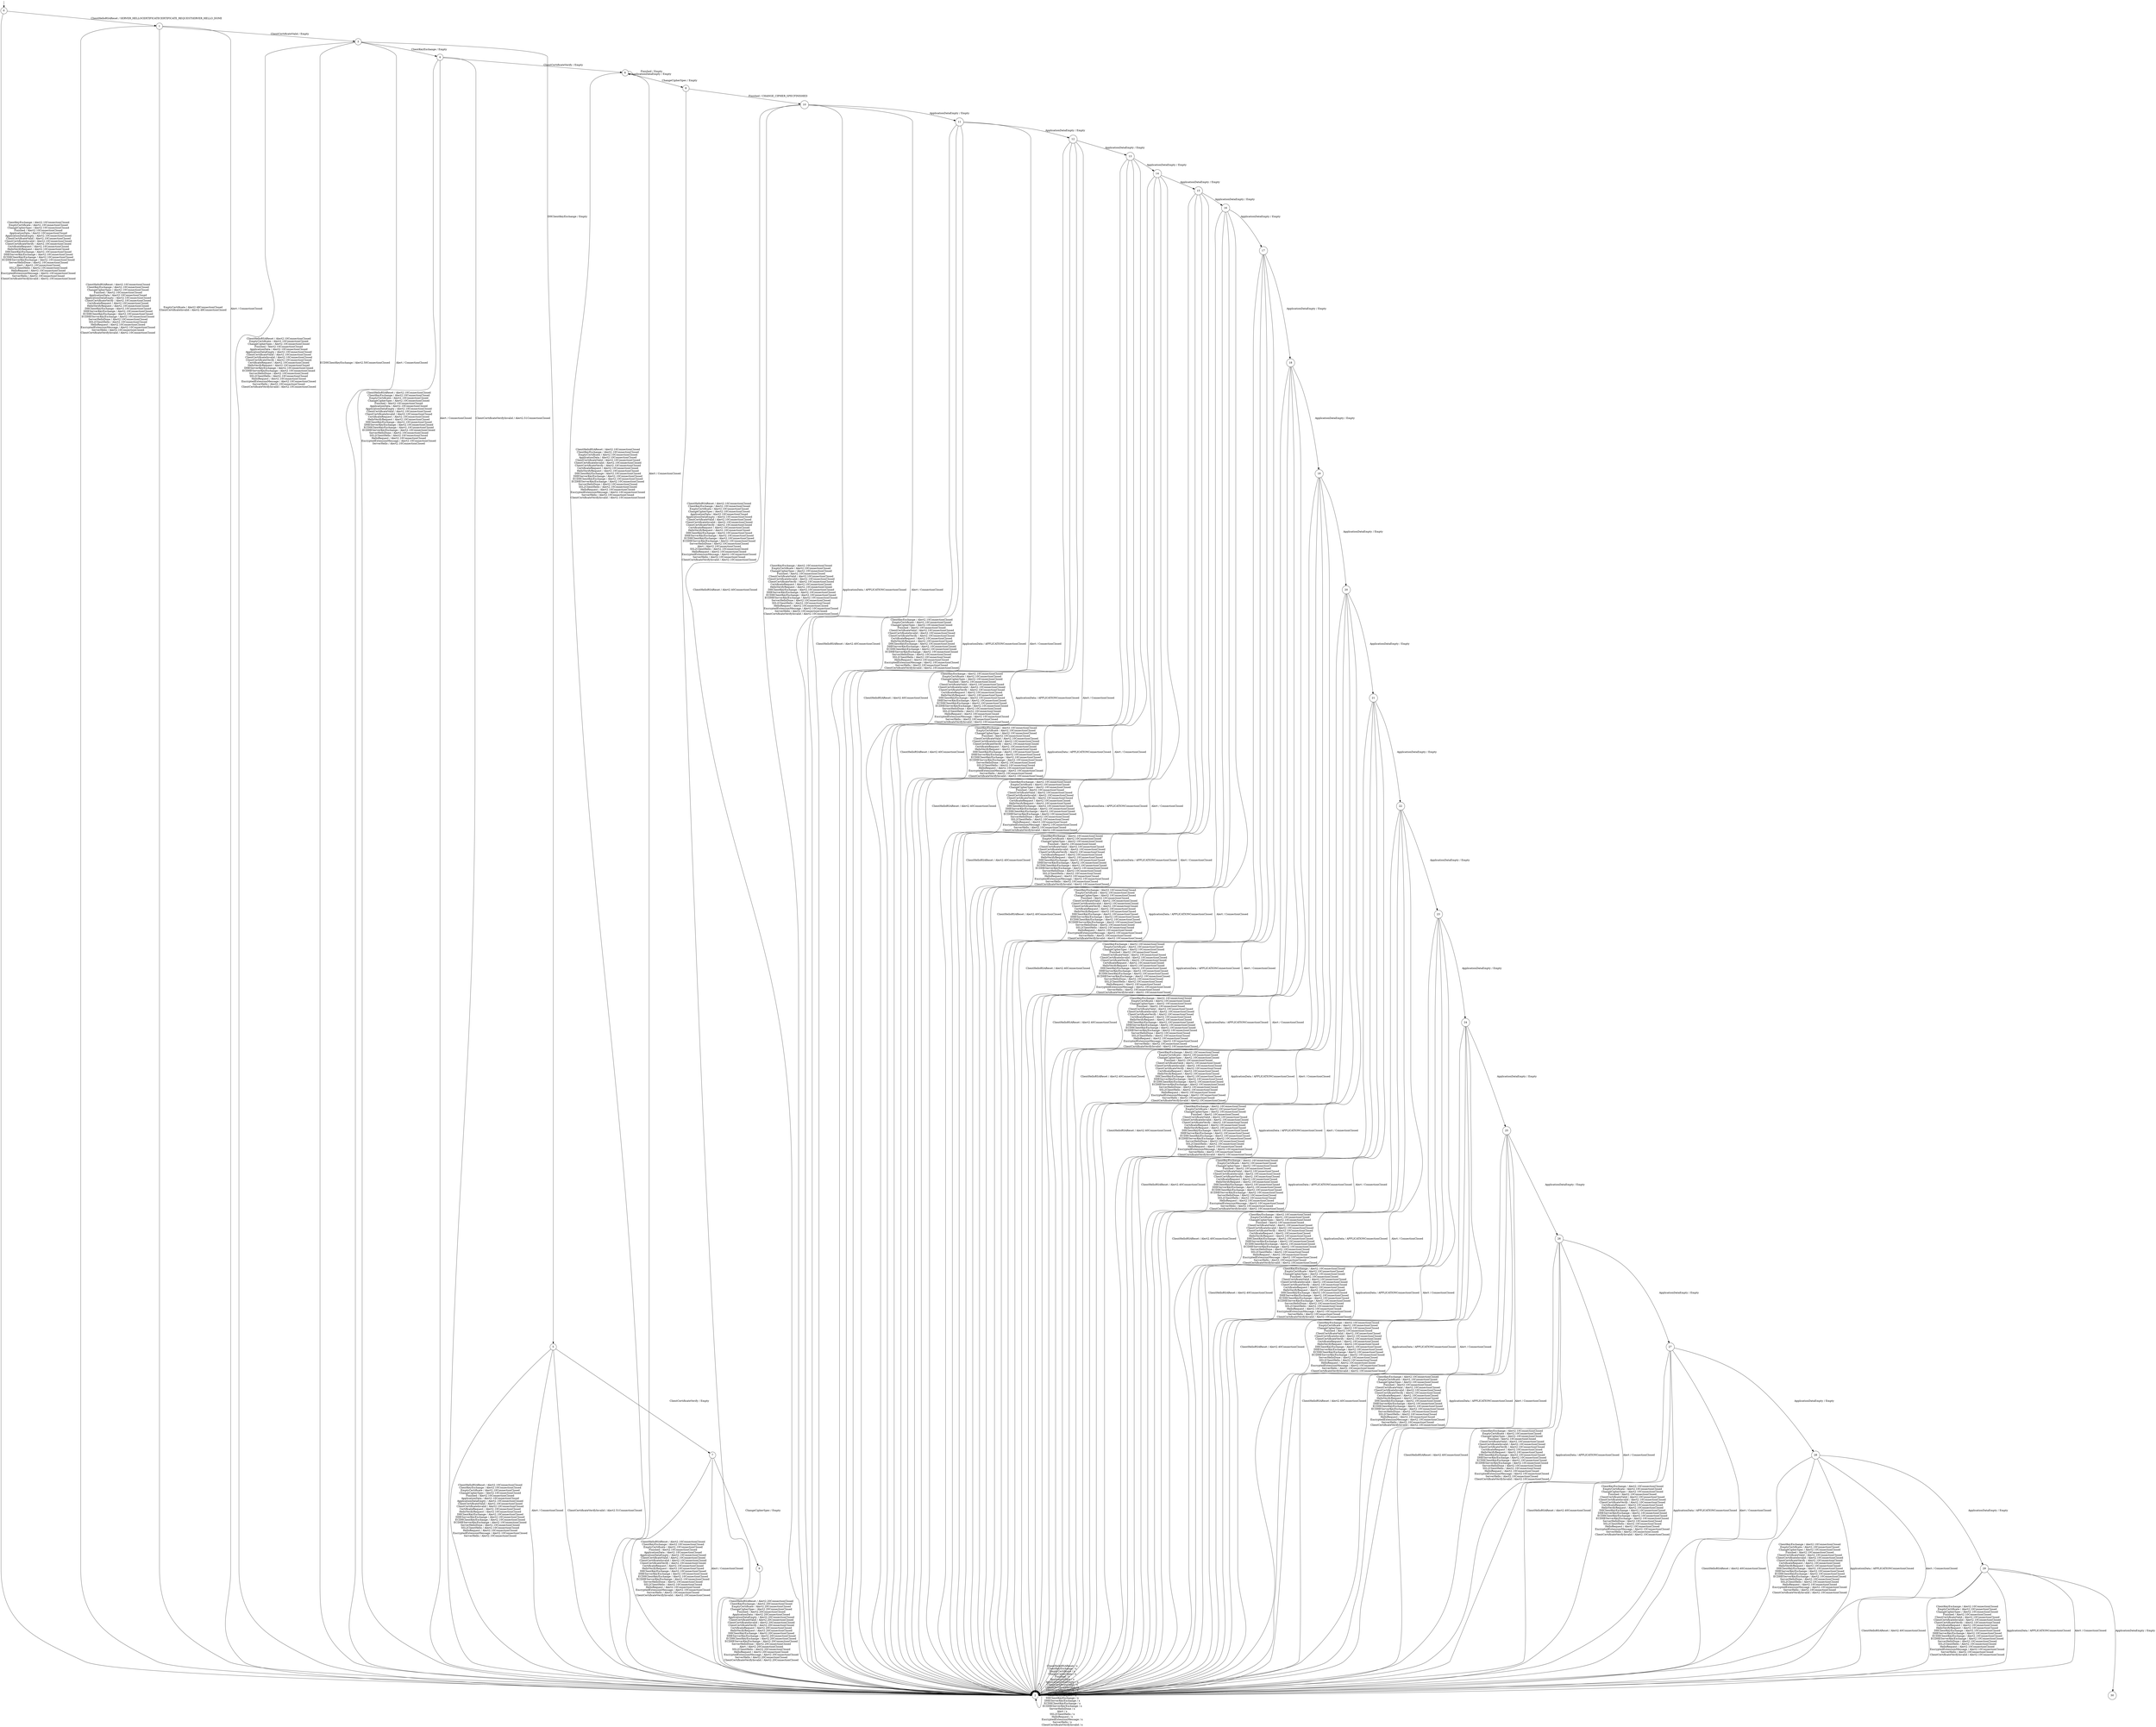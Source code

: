 digraph g {

	s0 [shape="circle" label="0"];
	s1 [shape="circle" label="1"];
	s2 [shape="circle" label="2"];
	s3 [shape="circle" label="3"];
	s4 [shape="circle" label="4"];
	s5 [shape="circle" label="5"];
	s6 [shape="circle" label="6"];
	s7 [shape="circle" label="7"];
	s8 [shape="circle" label="8"];
	s9 [shape="circle" label="9"];
	s10 [shape="circle" label="10"];
	s11 [shape="circle" label="11"];
	s12 [shape="circle" label="12"];
	s13 [shape="circle" label="13"];
	s14 [shape="circle" label="14"];
	s15 [shape="circle" label="15"];
	s16 [shape="circle" label="16"];
	s17 [shape="circle" label="17"];
	s18 [shape="circle" label="18"];
	s19 [shape="circle" label="19"];
	s20 [shape="circle" label="20"];
	s21 [shape="circle" label="21"];
	s22 [shape="circle" label="22"];
	s23 [shape="circle" label="23"];
	s24 [shape="circle" label="24"];
	s25 [shape="circle" label="25"];
	s26 [shape="circle" label="26"];
	s27 [shape="circle" label="27"];
	s28 [shape="circle" label="28"];
	s29 [shape="circle" label="29"];
	s30 [shape="circle" label="30"];

__start0 [label="" shape="none" width="0" height="0"];
__start0 -> s0;

	s0 -> s1 [label="ClientHelloRSAReset / SERVER_HELLOCERTIFICATECERTIFICATE_REQUESTSERVER_HELLO_DONE\n"];
	s0 -> s2 [label="ClientKeyExchange / Alert2.10ConnectionClosed\nEmptyCertificate / Alert2.10ConnectionClosed\nChangeCipherSpec / Alert2.10ConnectionClosed\nFinished / Alert2.10ConnectionClosed\nApplicationData / Alert2.10ConnectionClosed\nApplicationDataEmpty / Alert2.10ConnectionClosed\nClientCertificateValid / Alert2.10ConnectionClosed\nClientCertificateInvalid / Alert2.10ConnectionClosed\nClientCertificateVerify / Alert2.10ConnectionClosed\nCertificateRequest / Alert2.10ConnectionClosed\nHelloVerifyRequest / Alert2.10ConnectionClosed\nDHClientKeyExchange / Alert2.10ConnectionClosed\nDHEServerKeyExchange / Alert2.10ConnectionClosed\nECDHClientKeyExchange / Alert2.10ConnectionClosed\nECDHEServerKeyExchange / Alert2.10ConnectionClosed\nServerHelloDone / Alert2.10ConnectionClosed\nAlert / Alert2.10ConnectionClosed\nSSL2ClientHello / Alert2.10ConnectionClosed\nHelloRequest / Alert2.10ConnectionClosed\nEncryptedExtensionMessage / Alert2.10ConnectionClosed\nServerHello / Alert2.10ConnectionClosed\nClientCertificateVerifyInvalid / Alert2.10ConnectionClosed\n"];
	s1 -> s2 [label="ClientHelloRSAReset / Alert2.10ConnectionClosed\nClientKeyExchange / Alert2.10ConnectionClosed\nChangeCipherSpec / Alert2.10ConnectionClosed\nFinished / Alert2.10ConnectionClosed\nApplicationData / Alert2.10ConnectionClosed\nApplicationDataEmpty / Alert2.10ConnectionClosed\nClientCertificateVerify / Alert2.10ConnectionClosed\nCertificateRequest / Alert2.10ConnectionClosed\nHelloVerifyRequest / Alert2.10ConnectionClosed\nDHClientKeyExchange / Alert2.10ConnectionClosed\nDHEServerKeyExchange / Alert2.10ConnectionClosed\nECDHClientKeyExchange / Alert2.10ConnectionClosed\nECDHEServerKeyExchange / Alert2.10ConnectionClosed\nServerHelloDone / Alert2.10ConnectionClosed\nSSL2ClientHello / Alert2.10ConnectionClosed\nHelloRequest / Alert2.10ConnectionClosed\nEncryptedExtensionMessage / Alert2.10ConnectionClosed\nServerHello / Alert2.10ConnectionClosed\nClientCertificateVerifyInvalid / Alert2.10ConnectionClosed\n"];
	s1 -> s2 [label="EmptyCertificate / Alert2.48ConnectionClosed\nClientCertificateInvalid / Alert2.48ConnectionClosed\n"];
	s1 -> s3 [label="ClientCertificateValid / Empty\n"];
	s1 -> s2 [label="Alert / ConnectionClosed\n"];
	s2 -> s2 [label="ClientHelloRSAReset / x\nClientKeyExchange / x\nEmptyCertificate / x\nChangeCipherSpec / x\nFinished / x\nApplicationData / x\nApplicationDataEmpty / x\nClientCertificateValid / x\nClientCertificateInvalid / x\nClientCertificateVerify / x\nCertificateRequest / x\nHelloVerifyRequest / x\nDHClientKeyExchange / x\nDHEServerKeyExchange / x\nECDHClientKeyExchange / x\nECDHEServerKeyExchange / x\nServerHelloDone / x\nAlert / x\nSSL2ClientHello / x\nHelloRequest / x\nEncryptedExtensionMessage / x\nServerHello / x\nClientCertificateVerifyInvalid / x\n"];
	s3 -> s2 [label="ClientHelloRSAReset / Alert2.10ConnectionClosed\nEmptyCertificate / Alert2.10ConnectionClosed\nChangeCipherSpec / Alert2.10ConnectionClosed\nFinished / Alert2.10ConnectionClosed\nApplicationData / Alert2.10ConnectionClosed\nApplicationDataEmpty / Alert2.10ConnectionClosed\nClientCertificateValid / Alert2.10ConnectionClosed\nClientCertificateInvalid / Alert2.10ConnectionClosed\nClientCertificateVerify / Alert2.10ConnectionClosed\nCertificateRequest / Alert2.10ConnectionClosed\nHelloVerifyRequest / Alert2.10ConnectionClosed\nDHEServerKeyExchange / Alert2.10ConnectionClosed\nECDHEServerKeyExchange / Alert2.10ConnectionClosed\nServerHelloDone / Alert2.10ConnectionClosed\nSSL2ClientHello / Alert2.10ConnectionClosed\nHelloRequest / Alert2.10ConnectionClosed\nEncryptedExtensionMessage / Alert2.10ConnectionClosed\nServerHello / Alert2.10ConnectionClosed\nClientCertificateVerifyInvalid / Alert2.10ConnectionClosed\n"];
	s3 -> s4 [label="ClientKeyExchange / Empty\n"];
	s3 -> s5 [label="DHClientKeyExchange / Empty\n"];
	s3 -> s2 [label="ECDHClientKeyExchange / Alert2.50ConnectionClosed\n"];
	s3 -> s2 [label="Alert / ConnectionClosed\n"];
	s4 -> s2 [label="ClientHelloRSAReset / Alert2.10ConnectionClosed\nClientKeyExchange / Alert2.10ConnectionClosed\nEmptyCertificate / Alert2.10ConnectionClosed\nChangeCipherSpec / Alert2.10ConnectionClosed\nFinished / Alert2.10ConnectionClosed\nApplicationData / Alert2.10ConnectionClosed\nApplicationDataEmpty / Alert2.10ConnectionClosed\nClientCertificateValid / Alert2.10ConnectionClosed\nClientCertificateInvalid / Alert2.10ConnectionClosed\nCertificateRequest / Alert2.10ConnectionClosed\nHelloVerifyRequest / Alert2.10ConnectionClosed\nDHClientKeyExchange / Alert2.10ConnectionClosed\nDHEServerKeyExchange / Alert2.10ConnectionClosed\nECDHClientKeyExchange / Alert2.10ConnectionClosed\nECDHEServerKeyExchange / Alert2.10ConnectionClosed\nServerHelloDone / Alert2.10ConnectionClosed\nSSL2ClientHello / Alert2.10ConnectionClosed\nHelloRequest / Alert2.10ConnectionClosed\nEncryptedExtensionMessage / Alert2.10ConnectionClosed\nServerHello / Alert2.10ConnectionClosed\n"];
	s4 -> s6 [label="ClientCertificateVerify / Empty\n"];
	s4 -> s2 [label="Alert / ConnectionClosed\n"];
	s4 -> s2 [label="ClientCertificateVerifyInvalid / Alert2.51ConnectionClosed\n"];
	s5 -> s2 [label="ClientHelloRSAReset / Alert2.10ConnectionClosed\nClientKeyExchange / Alert2.10ConnectionClosed\nEmptyCertificate / Alert2.10ConnectionClosed\nChangeCipherSpec / Alert2.10ConnectionClosed\nFinished / Alert2.10ConnectionClosed\nApplicationData / Alert2.10ConnectionClosed\nApplicationDataEmpty / Alert2.10ConnectionClosed\nClientCertificateValid / Alert2.10ConnectionClosed\nClientCertificateInvalid / Alert2.10ConnectionClosed\nCertificateRequest / Alert2.10ConnectionClosed\nHelloVerifyRequest / Alert2.10ConnectionClosed\nDHClientKeyExchange / Alert2.10ConnectionClosed\nDHEServerKeyExchange / Alert2.10ConnectionClosed\nECDHClientKeyExchange / Alert2.10ConnectionClosed\nECDHEServerKeyExchange / Alert2.10ConnectionClosed\nServerHelloDone / Alert2.10ConnectionClosed\nSSL2ClientHello / Alert2.10ConnectionClosed\nHelloRequest / Alert2.10ConnectionClosed\nEncryptedExtensionMessage / Alert2.10ConnectionClosed\nServerHello / Alert2.10ConnectionClosed\n"];
	s5 -> s7 [label="ClientCertificateVerify / Empty\n"];
	s5 -> s2 [label="Alert / ConnectionClosed\n"];
	s5 -> s2 [label="ClientCertificateVerifyInvalid / Alert2.51ConnectionClosed\n"];
	s6 -> s2 [label="ClientHelloRSAReset / Alert2.10ConnectionClosed\nClientKeyExchange / Alert2.10ConnectionClosed\nEmptyCertificate / Alert2.10ConnectionClosed\nApplicationData / Alert2.10ConnectionClosed\nClientCertificateValid / Alert2.10ConnectionClosed\nClientCertificateInvalid / Alert2.10ConnectionClosed\nClientCertificateVerify / Alert2.10ConnectionClosed\nCertificateRequest / Alert2.10ConnectionClosed\nHelloVerifyRequest / Alert2.10ConnectionClosed\nDHClientKeyExchange / Alert2.10ConnectionClosed\nDHEServerKeyExchange / Alert2.10ConnectionClosed\nECDHClientKeyExchange / Alert2.10ConnectionClosed\nECDHEServerKeyExchange / Alert2.10ConnectionClosed\nServerHelloDone / Alert2.10ConnectionClosed\nSSL2ClientHello / Alert2.10ConnectionClosed\nHelloRequest / Alert2.10ConnectionClosed\nEncryptedExtensionMessage / Alert2.10ConnectionClosed\nServerHello / Alert2.10ConnectionClosed\nClientCertificateVerifyInvalid / Alert2.10ConnectionClosed\n"];
	s6 -> s8 [label="ChangeCipherSpec / Empty\n"];
	s6 -> s6 [label="Finished / Empty\nApplicationDataEmpty / Empty\n"];
	s6 -> s2 [label="Alert / ConnectionClosed\n"];
	s7 -> s2 [label="ClientHelloRSAReset / Alert2.10ConnectionClosed\nClientKeyExchange / Alert2.10ConnectionClosed\nEmptyCertificate / Alert2.10ConnectionClosed\nFinished / Alert2.10ConnectionClosed\nApplicationData / Alert2.10ConnectionClosed\nApplicationDataEmpty / Alert2.10ConnectionClosed\nClientCertificateValid / Alert2.10ConnectionClosed\nClientCertificateInvalid / Alert2.10ConnectionClosed\nClientCertificateVerify / Alert2.10ConnectionClosed\nCertificateRequest / Alert2.10ConnectionClosed\nHelloVerifyRequest / Alert2.10ConnectionClosed\nDHClientKeyExchange / Alert2.10ConnectionClosed\nDHEServerKeyExchange / Alert2.10ConnectionClosed\nECDHClientKeyExchange / Alert2.10ConnectionClosed\nECDHEServerKeyExchange / Alert2.10ConnectionClosed\nServerHelloDone / Alert2.10ConnectionClosed\nSSL2ClientHello / Alert2.10ConnectionClosed\nHelloRequest / Alert2.10ConnectionClosed\nEncryptedExtensionMessage / Alert2.10ConnectionClosed\nServerHello / Alert2.10ConnectionClosed\nClientCertificateVerifyInvalid / Alert2.10ConnectionClosed\n"];
	s7 -> s9 [label="ChangeCipherSpec / Empty\n"];
	s7 -> s2 [label="Alert / ConnectionClosed\n"];
	s8 -> s2 [label="ClientHelloRSAReset / Alert2.10ConnectionClosed\nClientKeyExchange / Alert2.10ConnectionClosed\nEmptyCertificate / Alert2.10ConnectionClosed\nChangeCipherSpec / Alert2.10ConnectionClosed\nApplicationData / Alert2.10ConnectionClosed\nApplicationDataEmpty / Alert2.10ConnectionClosed\nClientCertificateValid / Alert2.10ConnectionClosed\nClientCertificateInvalid / Alert2.10ConnectionClosed\nClientCertificateVerify / Alert2.10ConnectionClosed\nCertificateRequest / Alert2.10ConnectionClosed\nHelloVerifyRequest / Alert2.10ConnectionClosed\nDHClientKeyExchange / Alert2.10ConnectionClosed\nDHEServerKeyExchange / Alert2.10ConnectionClosed\nECDHClientKeyExchange / Alert2.10ConnectionClosed\nECDHEServerKeyExchange / Alert2.10ConnectionClosed\nServerHelloDone / Alert2.10ConnectionClosed\nAlert / Alert2.10ConnectionClosed\nSSL2ClientHello / Alert2.10ConnectionClosed\nHelloRequest / Alert2.10ConnectionClosed\nEncryptedExtensionMessage / Alert2.10ConnectionClosed\nServerHello / Alert2.10ConnectionClosed\nClientCertificateVerifyInvalid / Alert2.10ConnectionClosed\n"];
	s8 -> s10 [label="Finished / CHANGE_CIPHER_SPECFINISHED\n"];
	s9 -> s2 [label="ClientHelloRSAReset / Alert2.20ConnectionClosed\nClientKeyExchange / Alert2.20ConnectionClosed\nEmptyCertificate / Alert2.20ConnectionClosed\nChangeCipherSpec / Alert2.20ConnectionClosed\nFinished / Alert2.20ConnectionClosed\nApplicationData / Alert2.20ConnectionClosed\nApplicationDataEmpty / Alert2.20ConnectionClosed\nClientCertificateValid / Alert2.20ConnectionClosed\nClientCertificateInvalid / Alert2.20ConnectionClosed\nClientCertificateVerify / Alert2.20ConnectionClosed\nCertificateRequest / Alert2.20ConnectionClosed\nHelloVerifyRequest / Alert2.20ConnectionClosed\nDHClientKeyExchange / Alert2.20ConnectionClosed\nDHEServerKeyExchange / Alert2.20ConnectionClosed\nECDHClientKeyExchange / Alert2.20ConnectionClosed\nECDHEServerKeyExchange / Alert2.20ConnectionClosed\nServerHelloDone / Alert2.20ConnectionClosed\nAlert / Alert2.20ConnectionClosed\nSSL2ClientHello / Alert2.20ConnectionClosed\nHelloRequest / Alert2.20ConnectionClosed\nEncryptedExtensionMessage / Alert2.20ConnectionClosed\nServerHello / Alert2.20ConnectionClosed\nClientCertificateVerifyInvalid / Alert2.20ConnectionClosed\n"];
	s10 -> s2 [label="ClientHelloRSAReset / Alert2.40ConnectionClosed\n"];
	s10 -> s2 [label="ClientKeyExchange / Alert2.10ConnectionClosed\nEmptyCertificate / Alert2.10ConnectionClosed\nChangeCipherSpec / Alert2.10ConnectionClosed\nFinished / Alert2.10ConnectionClosed\nClientCertificateValid / Alert2.10ConnectionClosed\nClientCertificateInvalid / Alert2.10ConnectionClosed\nClientCertificateVerify / Alert2.10ConnectionClosed\nCertificateRequest / Alert2.10ConnectionClosed\nHelloVerifyRequest / Alert2.10ConnectionClosed\nDHClientKeyExchange / Alert2.10ConnectionClosed\nDHEServerKeyExchange / Alert2.10ConnectionClosed\nECDHClientKeyExchange / Alert2.10ConnectionClosed\nECDHEServerKeyExchange / Alert2.10ConnectionClosed\nServerHelloDone / Alert2.10ConnectionClosed\nSSL2ClientHello / Alert2.10ConnectionClosed\nHelloRequest / Alert2.10ConnectionClosed\nEncryptedExtensionMessage / Alert2.10ConnectionClosed\nServerHello / Alert2.10ConnectionClosed\nClientCertificateVerifyInvalid / Alert2.10ConnectionClosed\n"];
	s10 -> s2 [label="ApplicationData / APPLICATIONConnectionClosed\n"];
	s10 -> s11 [label="ApplicationDataEmpty / Empty\n"];
	s10 -> s2 [label="Alert / ConnectionClosed\n"];
	s11 -> s2 [label="ClientHelloRSAReset / Alert2.40ConnectionClosed\n"];
	s11 -> s2 [label="ClientKeyExchange / Alert2.10ConnectionClosed\nEmptyCertificate / Alert2.10ConnectionClosed\nChangeCipherSpec / Alert2.10ConnectionClosed\nFinished / Alert2.10ConnectionClosed\nClientCertificateValid / Alert2.10ConnectionClosed\nClientCertificateInvalid / Alert2.10ConnectionClosed\nClientCertificateVerify / Alert2.10ConnectionClosed\nCertificateRequest / Alert2.10ConnectionClosed\nHelloVerifyRequest / Alert2.10ConnectionClosed\nDHClientKeyExchange / Alert2.10ConnectionClosed\nDHEServerKeyExchange / Alert2.10ConnectionClosed\nECDHClientKeyExchange / Alert2.10ConnectionClosed\nECDHEServerKeyExchange / Alert2.10ConnectionClosed\nServerHelloDone / Alert2.10ConnectionClosed\nSSL2ClientHello / Alert2.10ConnectionClosed\nHelloRequest / Alert2.10ConnectionClosed\nEncryptedExtensionMessage / Alert2.10ConnectionClosed\nServerHello / Alert2.10ConnectionClosed\nClientCertificateVerifyInvalid / Alert2.10ConnectionClosed\n"];
	s11 -> s2 [label="ApplicationData / APPLICATIONConnectionClosed\n"];
	s11 -> s12 [label="ApplicationDataEmpty / Empty\n"];
	s11 -> s2 [label="Alert / ConnectionClosed\n"];
	s12 -> s2 [label="ClientHelloRSAReset / Alert2.40ConnectionClosed\n"];
	s12 -> s2 [label="ClientKeyExchange / Alert2.10ConnectionClosed\nEmptyCertificate / Alert2.10ConnectionClosed\nChangeCipherSpec / Alert2.10ConnectionClosed\nFinished / Alert2.10ConnectionClosed\nClientCertificateValid / Alert2.10ConnectionClosed\nClientCertificateInvalid / Alert2.10ConnectionClosed\nClientCertificateVerify / Alert2.10ConnectionClosed\nCertificateRequest / Alert2.10ConnectionClosed\nHelloVerifyRequest / Alert2.10ConnectionClosed\nDHClientKeyExchange / Alert2.10ConnectionClosed\nDHEServerKeyExchange / Alert2.10ConnectionClosed\nECDHClientKeyExchange / Alert2.10ConnectionClosed\nECDHEServerKeyExchange / Alert2.10ConnectionClosed\nServerHelloDone / Alert2.10ConnectionClosed\nSSL2ClientHello / Alert2.10ConnectionClosed\nHelloRequest / Alert2.10ConnectionClosed\nEncryptedExtensionMessage / Alert2.10ConnectionClosed\nServerHello / Alert2.10ConnectionClosed\nClientCertificateVerifyInvalid / Alert2.10ConnectionClosed\n"];
	s12 -> s2 [label="ApplicationData / APPLICATIONConnectionClosed\n"];
	s12 -> s13 [label="ApplicationDataEmpty / Empty\n"];
	s12 -> s2 [label="Alert / ConnectionClosed\n"];
	s13 -> s2 [label="ClientHelloRSAReset / Alert2.40ConnectionClosed\n"];
	s13 -> s2 [label="ClientKeyExchange / Alert2.10ConnectionClosed\nEmptyCertificate / Alert2.10ConnectionClosed\nChangeCipherSpec / Alert2.10ConnectionClosed\nFinished / Alert2.10ConnectionClosed\nClientCertificateValid / Alert2.10ConnectionClosed\nClientCertificateInvalid / Alert2.10ConnectionClosed\nClientCertificateVerify / Alert2.10ConnectionClosed\nCertificateRequest / Alert2.10ConnectionClosed\nHelloVerifyRequest / Alert2.10ConnectionClosed\nDHClientKeyExchange / Alert2.10ConnectionClosed\nDHEServerKeyExchange / Alert2.10ConnectionClosed\nECDHClientKeyExchange / Alert2.10ConnectionClosed\nECDHEServerKeyExchange / Alert2.10ConnectionClosed\nServerHelloDone / Alert2.10ConnectionClosed\nSSL2ClientHello / Alert2.10ConnectionClosed\nHelloRequest / Alert2.10ConnectionClosed\nEncryptedExtensionMessage / Alert2.10ConnectionClosed\nServerHello / Alert2.10ConnectionClosed\nClientCertificateVerifyInvalid / Alert2.10ConnectionClosed\n"];
	s13 -> s2 [label="ApplicationData / APPLICATIONConnectionClosed\n"];
	s13 -> s14 [label="ApplicationDataEmpty / Empty\n"];
	s13 -> s2 [label="Alert / ConnectionClosed\n"];
	s14 -> s2 [label="ClientHelloRSAReset / Alert2.40ConnectionClosed\n"];
	s14 -> s2 [label="ClientKeyExchange / Alert2.10ConnectionClosed\nEmptyCertificate / Alert2.10ConnectionClosed\nChangeCipherSpec / Alert2.10ConnectionClosed\nFinished / Alert2.10ConnectionClosed\nClientCertificateValid / Alert2.10ConnectionClosed\nClientCertificateInvalid / Alert2.10ConnectionClosed\nClientCertificateVerify / Alert2.10ConnectionClosed\nCertificateRequest / Alert2.10ConnectionClosed\nHelloVerifyRequest / Alert2.10ConnectionClosed\nDHClientKeyExchange / Alert2.10ConnectionClosed\nDHEServerKeyExchange / Alert2.10ConnectionClosed\nECDHClientKeyExchange / Alert2.10ConnectionClosed\nECDHEServerKeyExchange / Alert2.10ConnectionClosed\nServerHelloDone / Alert2.10ConnectionClosed\nSSL2ClientHello / Alert2.10ConnectionClosed\nHelloRequest / Alert2.10ConnectionClosed\nEncryptedExtensionMessage / Alert2.10ConnectionClosed\nServerHello / Alert2.10ConnectionClosed\nClientCertificateVerifyInvalid / Alert2.10ConnectionClosed\n"];
	s14 -> s2 [label="ApplicationData / APPLICATIONConnectionClosed\n"];
	s14 -> s15 [label="ApplicationDataEmpty / Empty\n"];
	s14 -> s2 [label="Alert / ConnectionClosed\n"];
	s15 -> s2 [label="ClientHelloRSAReset / Alert2.40ConnectionClosed\n"];
	s15 -> s2 [label="ClientKeyExchange / Alert2.10ConnectionClosed\nEmptyCertificate / Alert2.10ConnectionClosed\nChangeCipherSpec / Alert2.10ConnectionClosed\nFinished / Alert2.10ConnectionClosed\nClientCertificateValid / Alert2.10ConnectionClosed\nClientCertificateInvalid / Alert2.10ConnectionClosed\nClientCertificateVerify / Alert2.10ConnectionClosed\nCertificateRequest / Alert2.10ConnectionClosed\nHelloVerifyRequest / Alert2.10ConnectionClosed\nDHClientKeyExchange / Alert2.10ConnectionClosed\nDHEServerKeyExchange / Alert2.10ConnectionClosed\nECDHClientKeyExchange / Alert2.10ConnectionClosed\nECDHEServerKeyExchange / Alert2.10ConnectionClosed\nServerHelloDone / Alert2.10ConnectionClosed\nSSL2ClientHello / Alert2.10ConnectionClosed\nHelloRequest / Alert2.10ConnectionClosed\nEncryptedExtensionMessage / Alert2.10ConnectionClosed\nServerHello / Alert2.10ConnectionClosed\nClientCertificateVerifyInvalid / Alert2.10ConnectionClosed\n"];
	s15 -> s2 [label="ApplicationData / APPLICATIONConnectionClosed\n"];
	s15 -> s16 [label="ApplicationDataEmpty / Empty\n"];
	s15 -> s2 [label="Alert / ConnectionClosed\n"];
	s16 -> s2 [label="ClientHelloRSAReset / Alert2.40ConnectionClosed\n"];
	s16 -> s2 [label="ClientKeyExchange / Alert2.10ConnectionClosed\nEmptyCertificate / Alert2.10ConnectionClosed\nChangeCipherSpec / Alert2.10ConnectionClosed\nFinished / Alert2.10ConnectionClosed\nClientCertificateValid / Alert2.10ConnectionClosed\nClientCertificateInvalid / Alert2.10ConnectionClosed\nClientCertificateVerify / Alert2.10ConnectionClosed\nCertificateRequest / Alert2.10ConnectionClosed\nHelloVerifyRequest / Alert2.10ConnectionClosed\nDHClientKeyExchange / Alert2.10ConnectionClosed\nDHEServerKeyExchange / Alert2.10ConnectionClosed\nECDHClientKeyExchange / Alert2.10ConnectionClosed\nECDHEServerKeyExchange / Alert2.10ConnectionClosed\nServerHelloDone / Alert2.10ConnectionClosed\nSSL2ClientHello / Alert2.10ConnectionClosed\nHelloRequest / Alert2.10ConnectionClosed\nEncryptedExtensionMessage / Alert2.10ConnectionClosed\nServerHello / Alert2.10ConnectionClosed\nClientCertificateVerifyInvalid / Alert2.10ConnectionClosed\n"];
	s16 -> s2 [label="ApplicationData / APPLICATIONConnectionClosed\n"];
	s16 -> s17 [label="ApplicationDataEmpty / Empty\n"];
	s16 -> s2 [label="Alert / ConnectionClosed\n"];
	s17 -> s2 [label="ClientHelloRSAReset / Alert2.40ConnectionClosed\n"];
	s17 -> s2 [label="ClientKeyExchange / Alert2.10ConnectionClosed\nEmptyCertificate / Alert2.10ConnectionClosed\nChangeCipherSpec / Alert2.10ConnectionClosed\nFinished / Alert2.10ConnectionClosed\nClientCertificateValid / Alert2.10ConnectionClosed\nClientCertificateInvalid / Alert2.10ConnectionClosed\nClientCertificateVerify / Alert2.10ConnectionClosed\nCertificateRequest / Alert2.10ConnectionClosed\nHelloVerifyRequest / Alert2.10ConnectionClosed\nDHClientKeyExchange / Alert2.10ConnectionClosed\nDHEServerKeyExchange / Alert2.10ConnectionClosed\nECDHClientKeyExchange / Alert2.10ConnectionClosed\nECDHEServerKeyExchange / Alert2.10ConnectionClosed\nServerHelloDone / Alert2.10ConnectionClosed\nSSL2ClientHello / Alert2.10ConnectionClosed\nHelloRequest / Alert2.10ConnectionClosed\nEncryptedExtensionMessage / Alert2.10ConnectionClosed\nServerHello / Alert2.10ConnectionClosed\nClientCertificateVerifyInvalid / Alert2.10ConnectionClosed\n"];
	s17 -> s2 [label="ApplicationData / APPLICATIONConnectionClosed\n"];
	s17 -> s18 [label="ApplicationDataEmpty / Empty\n"];
	s17 -> s2 [label="Alert / ConnectionClosed\n"];
	s18 -> s2 [label="ClientHelloRSAReset / Alert2.40ConnectionClosed\n"];
	s18 -> s2 [label="ClientKeyExchange / Alert2.10ConnectionClosed\nEmptyCertificate / Alert2.10ConnectionClosed\nChangeCipherSpec / Alert2.10ConnectionClosed\nFinished / Alert2.10ConnectionClosed\nClientCertificateValid / Alert2.10ConnectionClosed\nClientCertificateInvalid / Alert2.10ConnectionClosed\nClientCertificateVerify / Alert2.10ConnectionClosed\nCertificateRequest / Alert2.10ConnectionClosed\nHelloVerifyRequest / Alert2.10ConnectionClosed\nDHClientKeyExchange / Alert2.10ConnectionClosed\nDHEServerKeyExchange / Alert2.10ConnectionClosed\nECDHClientKeyExchange / Alert2.10ConnectionClosed\nECDHEServerKeyExchange / Alert2.10ConnectionClosed\nServerHelloDone / Alert2.10ConnectionClosed\nSSL2ClientHello / Alert2.10ConnectionClosed\nHelloRequest / Alert2.10ConnectionClosed\nEncryptedExtensionMessage / Alert2.10ConnectionClosed\nServerHello / Alert2.10ConnectionClosed\nClientCertificateVerifyInvalid / Alert2.10ConnectionClosed\n"];
	s18 -> s2 [label="ApplicationData / APPLICATIONConnectionClosed\n"];
	s18 -> s19 [label="ApplicationDataEmpty / Empty\n"];
	s18 -> s2 [label="Alert / ConnectionClosed\n"];
	s19 -> s2 [label="ClientHelloRSAReset / Alert2.40ConnectionClosed\n"];
	s19 -> s2 [label="ClientKeyExchange / Alert2.10ConnectionClosed\nEmptyCertificate / Alert2.10ConnectionClosed\nChangeCipherSpec / Alert2.10ConnectionClosed\nFinished / Alert2.10ConnectionClosed\nClientCertificateValid / Alert2.10ConnectionClosed\nClientCertificateInvalid / Alert2.10ConnectionClosed\nClientCertificateVerify / Alert2.10ConnectionClosed\nCertificateRequest / Alert2.10ConnectionClosed\nHelloVerifyRequest / Alert2.10ConnectionClosed\nDHClientKeyExchange / Alert2.10ConnectionClosed\nDHEServerKeyExchange / Alert2.10ConnectionClosed\nECDHClientKeyExchange / Alert2.10ConnectionClosed\nECDHEServerKeyExchange / Alert2.10ConnectionClosed\nServerHelloDone / Alert2.10ConnectionClosed\nSSL2ClientHello / Alert2.10ConnectionClosed\nHelloRequest / Alert2.10ConnectionClosed\nEncryptedExtensionMessage / Alert2.10ConnectionClosed\nServerHello / Alert2.10ConnectionClosed\nClientCertificateVerifyInvalid / Alert2.10ConnectionClosed\n"];
	s19 -> s2 [label="ApplicationData / APPLICATIONConnectionClosed\n"];
	s19 -> s20 [label="ApplicationDataEmpty / Empty\n"];
	s19 -> s2 [label="Alert / ConnectionClosed\n"];
	s20 -> s2 [label="ClientHelloRSAReset / Alert2.40ConnectionClosed\n"];
	s20 -> s2 [label="ClientKeyExchange / Alert2.10ConnectionClosed\nEmptyCertificate / Alert2.10ConnectionClosed\nChangeCipherSpec / Alert2.10ConnectionClosed\nFinished / Alert2.10ConnectionClosed\nClientCertificateValid / Alert2.10ConnectionClosed\nClientCertificateInvalid / Alert2.10ConnectionClosed\nClientCertificateVerify / Alert2.10ConnectionClosed\nCertificateRequest / Alert2.10ConnectionClosed\nHelloVerifyRequest / Alert2.10ConnectionClosed\nDHClientKeyExchange / Alert2.10ConnectionClosed\nDHEServerKeyExchange / Alert2.10ConnectionClosed\nECDHClientKeyExchange / Alert2.10ConnectionClosed\nECDHEServerKeyExchange / Alert2.10ConnectionClosed\nServerHelloDone / Alert2.10ConnectionClosed\nSSL2ClientHello / Alert2.10ConnectionClosed\nHelloRequest / Alert2.10ConnectionClosed\nEncryptedExtensionMessage / Alert2.10ConnectionClosed\nServerHello / Alert2.10ConnectionClosed\nClientCertificateVerifyInvalid / Alert2.10ConnectionClosed\n"];
	s20 -> s2 [label="ApplicationData / APPLICATIONConnectionClosed\n"];
	s20 -> s21 [label="ApplicationDataEmpty / Empty\n"];
	s20 -> s2 [label="Alert / ConnectionClosed\n"];
	s21 -> s2 [label="ClientHelloRSAReset / Alert2.40ConnectionClosed\n"];
	s21 -> s2 [label="ClientKeyExchange / Alert2.10ConnectionClosed\nEmptyCertificate / Alert2.10ConnectionClosed\nChangeCipherSpec / Alert2.10ConnectionClosed\nFinished / Alert2.10ConnectionClosed\nClientCertificateValid / Alert2.10ConnectionClosed\nClientCertificateInvalid / Alert2.10ConnectionClosed\nClientCertificateVerify / Alert2.10ConnectionClosed\nCertificateRequest / Alert2.10ConnectionClosed\nHelloVerifyRequest / Alert2.10ConnectionClosed\nDHClientKeyExchange / Alert2.10ConnectionClosed\nDHEServerKeyExchange / Alert2.10ConnectionClosed\nECDHClientKeyExchange / Alert2.10ConnectionClosed\nECDHEServerKeyExchange / Alert2.10ConnectionClosed\nServerHelloDone / Alert2.10ConnectionClosed\nSSL2ClientHello / Alert2.10ConnectionClosed\nHelloRequest / Alert2.10ConnectionClosed\nEncryptedExtensionMessage / Alert2.10ConnectionClosed\nServerHello / Alert2.10ConnectionClosed\nClientCertificateVerifyInvalid / Alert2.10ConnectionClosed\n"];
	s21 -> s2 [label="ApplicationData / APPLICATIONConnectionClosed\n"];
	s21 -> s22 [label="ApplicationDataEmpty / Empty\n"];
	s21 -> s2 [label="Alert / ConnectionClosed\n"];
	s22 -> s2 [label="ClientHelloRSAReset / Alert2.40ConnectionClosed\n"];
	s22 -> s2 [label="ClientKeyExchange / Alert2.10ConnectionClosed\nEmptyCertificate / Alert2.10ConnectionClosed\nChangeCipherSpec / Alert2.10ConnectionClosed\nFinished / Alert2.10ConnectionClosed\nClientCertificateValid / Alert2.10ConnectionClosed\nClientCertificateInvalid / Alert2.10ConnectionClosed\nClientCertificateVerify / Alert2.10ConnectionClosed\nCertificateRequest / Alert2.10ConnectionClosed\nHelloVerifyRequest / Alert2.10ConnectionClosed\nDHClientKeyExchange / Alert2.10ConnectionClosed\nDHEServerKeyExchange / Alert2.10ConnectionClosed\nECDHClientKeyExchange / Alert2.10ConnectionClosed\nECDHEServerKeyExchange / Alert2.10ConnectionClosed\nServerHelloDone / Alert2.10ConnectionClosed\nSSL2ClientHello / Alert2.10ConnectionClosed\nHelloRequest / Alert2.10ConnectionClosed\nEncryptedExtensionMessage / Alert2.10ConnectionClosed\nServerHello / Alert2.10ConnectionClosed\nClientCertificateVerifyInvalid / Alert2.10ConnectionClosed\n"];
	s22 -> s2 [label="ApplicationData / APPLICATIONConnectionClosed\n"];
	s22 -> s23 [label="ApplicationDataEmpty / Empty\n"];
	s22 -> s2 [label="Alert / ConnectionClosed\n"];
	s23 -> s2 [label="ClientHelloRSAReset / Alert2.40ConnectionClosed\n"];
	s23 -> s2 [label="ClientKeyExchange / Alert2.10ConnectionClosed\nEmptyCertificate / Alert2.10ConnectionClosed\nChangeCipherSpec / Alert2.10ConnectionClosed\nFinished / Alert2.10ConnectionClosed\nClientCertificateValid / Alert2.10ConnectionClosed\nClientCertificateInvalid / Alert2.10ConnectionClosed\nClientCertificateVerify / Alert2.10ConnectionClosed\nCertificateRequest / Alert2.10ConnectionClosed\nHelloVerifyRequest / Alert2.10ConnectionClosed\nDHClientKeyExchange / Alert2.10ConnectionClosed\nDHEServerKeyExchange / Alert2.10ConnectionClosed\nECDHClientKeyExchange / Alert2.10ConnectionClosed\nECDHEServerKeyExchange / Alert2.10ConnectionClosed\nServerHelloDone / Alert2.10ConnectionClosed\nSSL2ClientHello / Alert2.10ConnectionClosed\nHelloRequest / Alert2.10ConnectionClosed\nEncryptedExtensionMessage / Alert2.10ConnectionClosed\nServerHello / Alert2.10ConnectionClosed\nClientCertificateVerifyInvalid / Alert2.10ConnectionClosed\n"];
	s23 -> s2 [label="ApplicationData / APPLICATIONConnectionClosed\n"];
	s23 -> s24 [label="ApplicationDataEmpty / Empty\n"];
	s23 -> s2 [label="Alert / ConnectionClosed\n"];
	s24 -> s2 [label="ClientHelloRSAReset / Alert2.40ConnectionClosed\n"];
	s24 -> s2 [label="ClientKeyExchange / Alert2.10ConnectionClosed\nEmptyCertificate / Alert2.10ConnectionClosed\nChangeCipherSpec / Alert2.10ConnectionClosed\nFinished / Alert2.10ConnectionClosed\nClientCertificateValid / Alert2.10ConnectionClosed\nClientCertificateInvalid / Alert2.10ConnectionClosed\nClientCertificateVerify / Alert2.10ConnectionClosed\nCertificateRequest / Alert2.10ConnectionClosed\nHelloVerifyRequest / Alert2.10ConnectionClosed\nDHClientKeyExchange / Alert2.10ConnectionClosed\nDHEServerKeyExchange / Alert2.10ConnectionClosed\nECDHClientKeyExchange / Alert2.10ConnectionClosed\nECDHEServerKeyExchange / Alert2.10ConnectionClosed\nServerHelloDone / Alert2.10ConnectionClosed\nSSL2ClientHello / Alert2.10ConnectionClosed\nHelloRequest / Alert2.10ConnectionClosed\nEncryptedExtensionMessage / Alert2.10ConnectionClosed\nServerHello / Alert2.10ConnectionClosed\nClientCertificateVerifyInvalid / Alert2.10ConnectionClosed\n"];
	s24 -> s2 [label="ApplicationData / APPLICATIONConnectionClosed\n"];
	s24 -> s25 [label="ApplicationDataEmpty / Empty\n"];
	s24 -> s2 [label="Alert / ConnectionClosed\n"];
	s25 -> s2 [label="ClientHelloRSAReset / Alert2.40ConnectionClosed\n"];
	s25 -> s2 [label="ClientKeyExchange / Alert2.10ConnectionClosed\nEmptyCertificate / Alert2.10ConnectionClosed\nChangeCipherSpec / Alert2.10ConnectionClosed\nFinished / Alert2.10ConnectionClosed\nClientCertificateValid / Alert2.10ConnectionClosed\nClientCertificateInvalid / Alert2.10ConnectionClosed\nClientCertificateVerify / Alert2.10ConnectionClosed\nCertificateRequest / Alert2.10ConnectionClosed\nHelloVerifyRequest / Alert2.10ConnectionClosed\nDHClientKeyExchange / Alert2.10ConnectionClosed\nDHEServerKeyExchange / Alert2.10ConnectionClosed\nECDHClientKeyExchange / Alert2.10ConnectionClosed\nECDHEServerKeyExchange / Alert2.10ConnectionClosed\nServerHelloDone / Alert2.10ConnectionClosed\nSSL2ClientHello / Alert2.10ConnectionClosed\nHelloRequest / Alert2.10ConnectionClosed\nEncryptedExtensionMessage / Alert2.10ConnectionClosed\nServerHello / Alert2.10ConnectionClosed\nClientCertificateVerifyInvalid / Alert2.10ConnectionClosed\n"];
	s25 -> s2 [label="ApplicationData / APPLICATIONConnectionClosed\n"];
	s25 -> s26 [label="ApplicationDataEmpty / Empty\n"];
	s25 -> s2 [label="Alert / ConnectionClosed\n"];
	s26 -> s2 [label="ClientHelloRSAReset / Alert2.40ConnectionClosed\n"];
	s26 -> s2 [label="ClientKeyExchange / Alert2.10ConnectionClosed\nEmptyCertificate / Alert2.10ConnectionClosed\nChangeCipherSpec / Alert2.10ConnectionClosed\nFinished / Alert2.10ConnectionClosed\nClientCertificateValid / Alert2.10ConnectionClosed\nClientCertificateInvalid / Alert2.10ConnectionClosed\nClientCertificateVerify / Alert2.10ConnectionClosed\nCertificateRequest / Alert2.10ConnectionClosed\nHelloVerifyRequest / Alert2.10ConnectionClosed\nDHClientKeyExchange / Alert2.10ConnectionClosed\nDHEServerKeyExchange / Alert2.10ConnectionClosed\nECDHClientKeyExchange / Alert2.10ConnectionClosed\nECDHEServerKeyExchange / Alert2.10ConnectionClosed\nServerHelloDone / Alert2.10ConnectionClosed\nSSL2ClientHello / Alert2.10ConnectionClosed\nHelloRequest / Alert2.10ConnectionClosed\nEncryptedExtensionMessage / Alert2.10ConnectionClosed\nServerHello / Alert2.10ConnectionClosed\nClientCertificateVerifyInvalid / Alert2.10ConnectionClosed\n"];
	s26 -> s2 [label="ApplicationData / APPLICATIONConnectionClosed\n"];
	s26 -> s27 [label="ApplicationDataEmpty / Empty\n"];
	s26 -> s2 [label="Alert / ConnectionClosed\n"];
	s27 -> s2 [label="ClientHelloRSAReset / Alert2.40ConnectionClosed\n"];
	s27 -> s2 [label="ClientKeyExchange / Alert2.10ConnectionClosed\nEmptyCertificate / Alert2.10ConnectionClosed\nChangeCipherSpec / Alert2.10ConnectionClosed\nFinished / Alert2.10ConnectionClosed\nClientCertificateValid / Alert2.10ConnectionClosed\nClientCertificateInvalid / Alert2.10ConnectionClosed\nClientCertificateVerify / Alert2.10ConnectionClosed\nCertificateRequest / Alert2.10ConnectionClosed\nHelloVerifyRequest / Alert2.10ConnectionClosed\nDHClientKeyExchange / Alert2.10ConnectionClosed\nDHEServerKeyExchange / Alert2.10ConnectionClosed\nECDHClientKeyExchange / Alert2.10ConnectionClosed\nECDHEServerKeyExchange / Alert2.10ConnectionClosed\nServerHelloDone / Alert2.10ConnectionClosed\nSSL2ClientHello / Alert2.10ConnectionClosed\nHelloRequest / Alert2.10ConnectionClosed\nEncryptedExtensionMessage / Alert2.10ConnectionClosed\nServerHello / Alert2.10ConnectionClosed\nClientCertificateVerifyInvalid / Alert2.10ConnectionClosed\n"];
	s27 -> s2 [label="ApplicationData / APPLICATIONConnectionClosed\n"];
	s27 -> s28 [label="ApplicationDataEmpty / Empty\n"];
	s27 -> s2 [label="Alert / ConnectionClosed\n"];
	s28 -> s2 [label="ClientHelloRSAReset / Alert2.40ConnectionClosed\n"];
	s28 -> s2 [label="ClientKeyExchange / Alert2.10ConnectionClosed\nEmptyCertificate / Alert2.10ConnectionClosed\nChangeCipherSpec / Alert2.10ConnectionClosed\nFinished / Alert2.10ConnectionClosed\nClientCertificateValid / Alert2.10ConnectionClosed\nClientCertificateInvalid / Alert2.10ConnectionClosed\nClientCertificateVerify / Alert2.10ConnectionClosed\nCertificateRequest / Alert2.10ConnectionClosed\nHelloVerifyRequest / Alert2.10ConnectionClosed\nDHClientKeyExchange / Alert2.10ConnectionClosed\nDHEServerKeyExchange / Alert2.10ConnectionClosed\nECDHClientKeyExchange / Alert2.10ConnectionClosed\nECDHEServerKeyExchange / Alert2.10ConnectionClosed\nServerHelloDone / Alert2.10ConnectionClosed\nSSL2ClientHello / Alert2.10ConnectionClosed\nHelloRequest / Alert2.10ConnectionClosed\nEncryptedExtensionMessage / Alert2.10ConnectionClosed\nServerHello / Alert2.10ConnectionClosed\nClientCertificateVerifyInvalid / Alert2.10ConnectionClosed\n"];
	s28 -> s2 [label="ApplicationData / APPLICATIONConnectionClosed\n"];
	s28 -> s29 [label="ApplicationDataEmpty / Empty\n"];
	s28 -> s2 [label="Alert / ConnectionClosed\n"];
	s29 -> s2 [label="ClientHelloRSAReset / Alert2.40ConnectionClosed\n"];
	s29 -> s2 [label="ClientKeyExchange / Alert2.10ConnectionClosed\nEmptyCertificate / Alert2.10ConnectionClosed\nChangeCipherSpec / Alert2.10ConnectionClosed\nFinished / Alert2.10ConnectionClosed\nClientCertificateValid / Alert2.10ConnectionClosed\nClientCertificateInvalid / Alert2.10ConnectionClosed\nClientCertificateVerify / Alert2.10ConnectionClosed\nCertificateRequest / Alert2.10ConnectionClosed\nHelloVerifyRequest / Alert2.10ConnectionClosed\nDHClientKeyExchange / Alert2.10ConnectionClosed\nDHEServerKeyExchange / Alert2.10ConnectionClosed\nECDHClientKeyExchange / Alert2.10ConnectionClosed\nECDHEServerKeyExchange / Alert2.10ConnectionClosed\nServerHelloDone / Alert2.10ConnectionClosed\nSSL2ClientHello / Alert2.10ConnectionClosed\nHelloRequest / Alert2.10ConnectionClosed\nEncryptedExtensionMessage / Alert2.10ConnectionClosed\nServerHello / Alert2.10ConnectionClosed\nClientCertificateVerifyInvalid / Alert2.10ConnectionClosed\n"];
	s29 -> s2 [label="ApplicationData / APPLICATIONConnectionClosed\n"];
	s29 -> s30 [label="ApplicationDataEmpty / Empty\n"];
	s29 -> s2 [label="Alert / ConnectionClosed\n"];
}